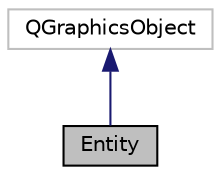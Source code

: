 digraph "Entity"
{
  edge [fontname="Helvetica",fontsize="10",labelfontname="Helvetica",labelfontsize="10"];
  node [fontname="Helvetica",fontsize="10",shape=record];
  Node15 [label="Entity",height=0.2,width=0.4,color="black", fillcolor="grey75", style="filled", fontcolor="black"];
  Node16 -> Node15 [dir="back",color="midnightblue",fontsize="10",style="solid",fontname="Helvetica"];
  Node16 [label="QGraphicsObject",height=0.2,width=0.4,color="grey75", fillcolor="white", style="filled"];
}
